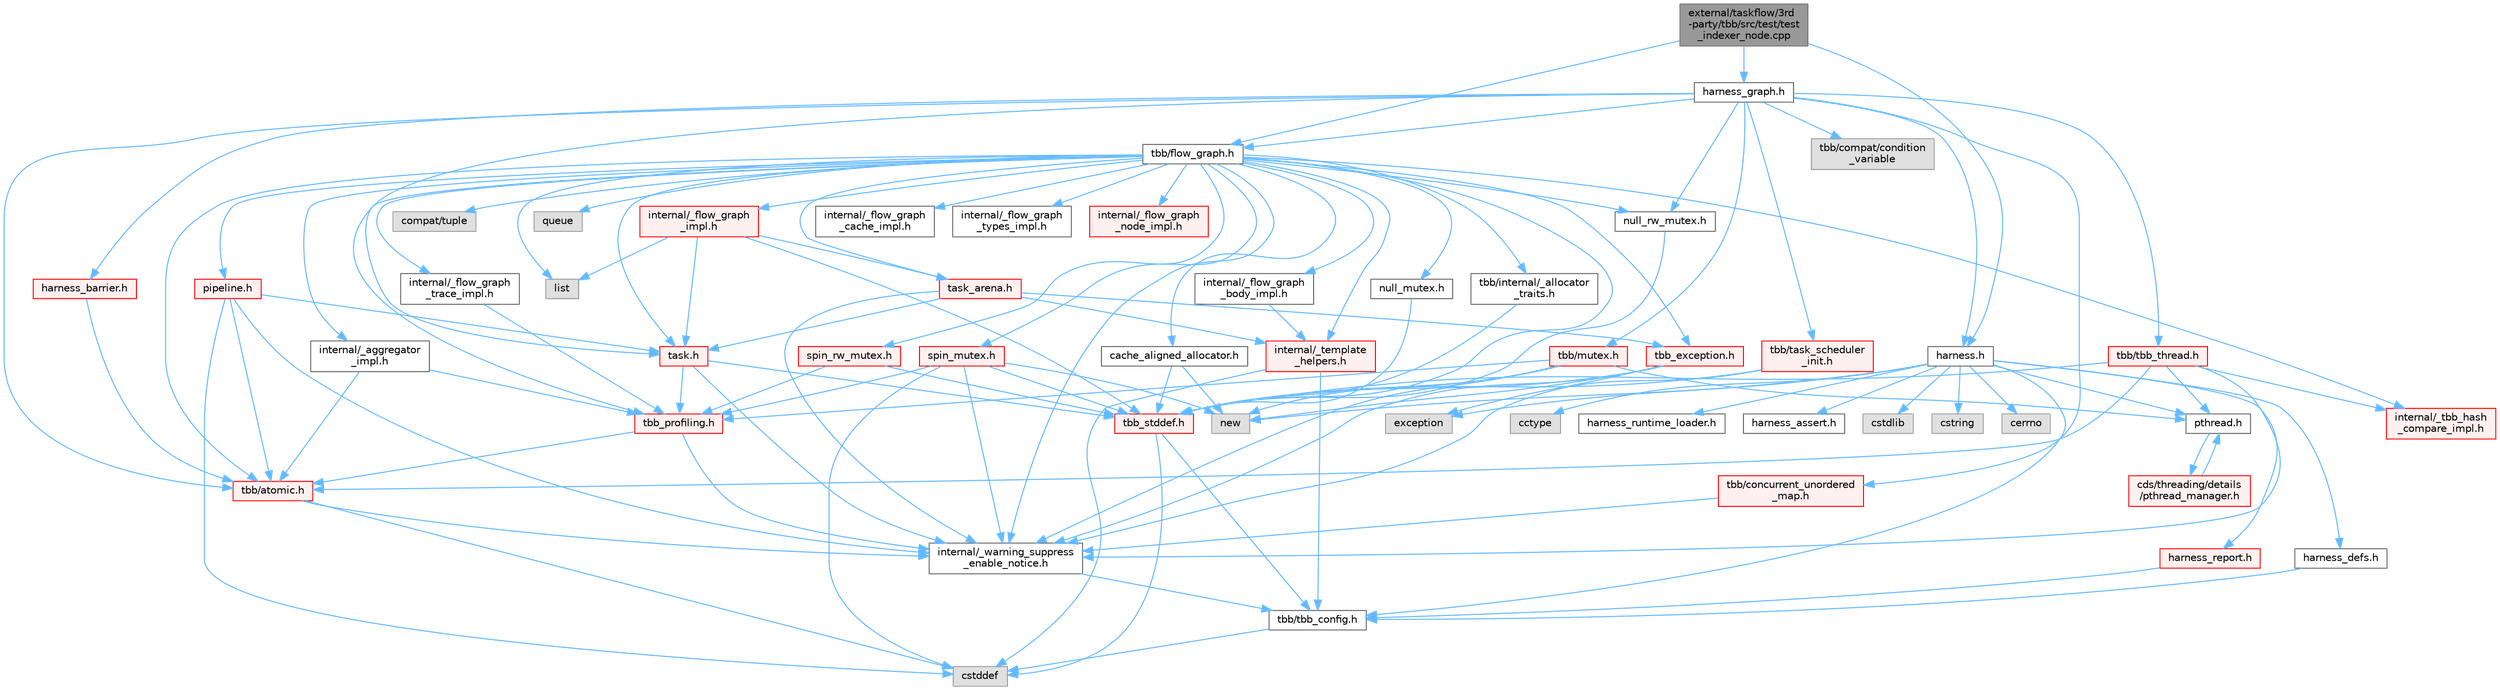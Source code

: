 digraph "external/taskflow/3rd-party/tbb/src/test/test_indexer_node.cpp"
{
 // LATEX_PDF_SIZE
  bgcolor="transparent";
  edge [fontname=Helvetica,fontsize=10,labelfontname=Helvetica,labelfontsize=10];
  node [fontname=Helvetica,fontsize=10,shape=box,height=0.2,width=0.4];
  Node1 [id="Node000001",label="external/taskflow/3rd\l-party/tbb/src/test/test\l_indexer_node.cpp",height=0.2,width=0.4,color="gray40", fillcolor="grey60", style="filled", fontcolor="black",tooltip=" "];
  Node1 -> Node2 [id="edge1_Node000001_Node000002",color="steelblue1",style="solid",tooltip=" "];
  Node2 [id="Node000002",label="harness.h",height=0.2,width=0.4,color="grey40", fillcolor="white", style="filled",URL="$harness_8h.html",tooltip=" "];
  Node2 -> Node3 [id="edge2_Node000002_Node000003",color="steelblue1",style="solid",tooltip=" "];
  Node3 [id="Node000003",label="tbb/tbb_config.h",height=0.2,width=0.4,color="grey40", fillcolor="white", style="filled",URL="$tbb__config_8h.html",tooltip=" "];
  Node3 -> Node4 [id="edge3_Node000003_Node000004",color="steelblue1",style="solid",tooltip=" "];
  Node4 [id="Node000004",label="cstddef",height=0.2,width=0.4,color="grey60", fillcolor="#E0E0E0", style="filled",tooltip=" "];
  Node2 -> Node5 [id="edge4_Node000002_Node000005",color="steelblue1",style="solid",tooltip=" "];
  Node5 [id="Node000005",label="harness_defs.h",height=0.2,width=0.4,color="grey40", fillcolor="white", style="filled",URL="$harness__defs_8h.html",tooltip=" "];
  Node5 -> Node3 [id="edge5_Node000005_Node000003",color="steelblue1",style="solid",tooltip=" "];
  Node2 -> Node6 [id="edge6_Node000002_Node000006",color="steelblue1",style="solid",tooltip=" "];
  Node6 [id="Node000006",label="cstdlib",height=0.2,width=0.4,color="grey60", fillcolor="#E0E0E0", style="filled",tooltip=" "];
  Node2 -> Node7 [id="edge7_Node000002_Node000007",color="steelblue1",style="solid",tooltip=" "];
  Node7 [id="Node000007",label="cstring",height=0.2,width=0.4,color="grey60", fillcolor="#E0E0E0", style="filled",tooltip=" "];
  Node2 -> Node8 [id="edge8_Node000002_Node000008",color="steelblue1",style="solid",tooltip=" "];
  Node8 [id="Node000008",label="cerrno",height=0.2,width=0.4,color="grey60", fillcolor="#E0E0E0", style="filled",tooltip=" "];
  Node2 -> Node9 [id="edge9_Node000002_Node000009",color="steelblue1",style="solid",tooltip=" "];
  Node9 [id="Node000009",label="cctype",height=0.2,width=0.4,color="grey60", fillcolor="#E0E0E0", style="filled",tooltip=" "];
  Node2 -> Node10 [id="edge10_Node000002_Node000010",color="steelblue1",style="solid",tooltip=" "];
  Node10 [id="Node000010",label="new",height=0.2,width=0.4,color="grey60", fillcolor="#E0E0E0", style="filled",tooltip=" "];
  Node2 -> Node11 [id="edge11_Node000002_Node000011",color="steelblue1",style="solid",tooltip=" "];
  Node11 [id="Node000011",label="pthread.h",height=0.2,width=0.4,color="grey40", fillcolor="white", style="filled",URL="$pthread_8h.html",tooltip=" "];
  Node11 -> Node12 [id="edge12_Node000011_Node000012",color="steelblue1",style="solid",tooltip=" "];
  Node12 [id="Node000012",label="cds/threading/details\l/pthread_manager.h",height=0.2,width=0.4,color="red", fillcolor="#FFF0F0", style="filled",URL="$pthread__manager_8h.html",tooltip=" "];
  Node12 -> Node11 [id="edge13_Node000012_Node000011",color="steelblue1",style="solid",tooltip=" "];
  Node2 -> Node57 [id="edge14_Node000002_Node000057",color="steelblue1",style="solid",tooltip=" "];
  Node57 [id="Node000057",label="harness_runtime_loader.h",height=0.2,width=0.4,color="grey40", fillcolor="white", style="filled",URL="$harness__runtime__loader_8h.html",tooltip=" "];
  Node2 -> Node58 [id="edge15_Node000002_Node000058",color="steelblue1",style="solid",tooltip=" "];
  Node58 [id="Node000058",label="harness_report.h",height=0.2,width=0.4,color="red", fillcolor="#FFF0F0", style="filled",URL="$harness__report_8h.html",tooltip=" "];
  Node58 -> Node3 [id="edge16_Node000058_Node000003",color="steelblue1",style="solid",tooltip=" "];
  Node2 -> Node24 [id="edge17_Node000002_Node000024",color="steelblue1",style="solid",tooltip=" "];
  Node24 [id="Node000024",label="exception",height=0.2,width=0.4,color="grey60", fillcolor="#E0E0E0", style="filled",tooltip=" "];
  Node2 -> Node61 [id="edge18_Node000002_Node000061",color="steelblue1",style="solid",tooltip=" "];
  Node61 [id="Node000061",label="harness_assert.h",height=0.2,width=0.4,color="grey40", fillcolor="white", style="filled",URL="$harness__assert_8h.html",tooltip=" "];
  Node1 -> Node62 [id="edge19_Node000001_Node000062",color="steelblue1",style="solid",tooltip=" "];
  Node62 [id="Node000062",label="harness_graph.h",height=0.2,width=0.4,color="grey40", fillcolor="white", style="filled",URL="$harness__graph_8h.html",tooltip=" "];
  Node62 -> Node2 [id="edge20_Node000062_Node000002",color="steelblue1",style="solid",tooltip=" "];
  Node62 -> Node63 [id="edge21_Node000062_Node000063",color="steelblue1",style="solid",tooltip=" "];
  Node63 [id="Node000063",label="harness_barrier.h",height=0.2,width=0.4,color="red", fillcolor="#FFF0F0", style="filled",URL="$harness__barrier_8h.html",tooltip=" "];
  Node63 -> Node64 [id="edge22_Node000063_Node000064",color="steelblue1",style="solid",tooltip=" "];
  Node64 [id="Node000064",label="tbb/atomic.h",height=0.2,width=0.4,color="red", fillcolor="#FFF0F0", style="filled",URL="$external_2taskflow_23rd-party_2tbb_2include_2tbb_2atomic_8h.html",tooltip=" "];
  Node64 -> Node66 [id="edge23_Node000064_Node000066",color="steelblue1",style="solid",tooltip=" "];
  Node66 [id="Node000066",label="internal/_warning_suppress\l_enable_notice.h",height=0.2,width=0.4,color="grey40", fillcolor="white", style="filled",URL="$__warning__suppress__enable__notice_8h.html",tooltip=" "];
  Node66 -> Node3 [id="edge24_Node000066_Node000003",color="steelblue1",style="solid",tooltip=" "];
  Node64 -> Node4 [id="edge25_Node000064_Node000004",color="steelblue1",style="solid",tooltip=" "];
  Node62 -> Node73 [id="edge26_Node000062_Node000073",color="steelblue1",style="solid",tooltip=" "];
  Node73 [id="Node000073",label="tbb/flow_graph.h",height=0.2,width=0.4,color="grey40", fillcolor="white", style="filled",URL="$flow__graph_8h.html",tooltip="The graph related classes and functions"];
  Node73 -> Node66 [id="edge27_Node000073_Node000066",color="steelblue1",style="solid",tooltip=" "];
  Node73 -> Node68 [id="edge28_Node000073_Node000068",color="steelblue1",style="solid",tooltip=" "];
  Node68 [id="Node000068",label="tbb_stddef.h",height=0.2,width=0.4,color="red", fillcolor="#FFF0F0", style="filled",URL="$tbb__stddef_8h.html",tooltip=" "];
  Node68 -> Node3 [id="edge29_Node000068_Node000003",color="steelblue1",style="solid",tooltip=" "];
  Node68 -> Node4 [id="edge30_Node000068_Node000004",color="steelblue1",style="solid",tooltip=" "];
  Node73 -> Node64 [id="edge31_Node000073_Node000064",color="steelblue1",style="solid",tooltip=" "];
  Node73 -> Node74 [id="edge32_Node000073_Node000074",color="steelblue1",style="solid",tooltip=" "];
  Node74 [id="Node000074",label="spin_mutex.h",height=0.2,width=0.4,color="red", fillcolor="#FFF0F0", style="filled",URL="$external_2taskflow_23rd-party_2tbb_2include_2tbb_2spin__mutex_8h.html",tooltip=" "];
  Node74 -> Node66 [id="edge33_Node000074_Node000066",color="steelblue1",style="solid",tooltip=" "];
  Node74 -> Node4 [id="edge34_Node000074_Node000004",color="steelblue1",style="solid",tooltip=" "];
  Node74 -> Node10 [id="edge35_Node000074_Node000010",color="steelblue1",style="solid",tooltip=" "];
  Node74 -> Node68 [id="edge36_Node000074_Node000068",color="steelblue1",style="solid",tooltip=" "];
  Node74 -> Node76 [id="edge37_Node000074_Node000076",color="steelblue1",style="solid",tooltip=" "];
  Node76 [id="Node000076",label="tbb_profiling.h",height=0.2,width=0.4,color="red", fillcolor="#FFF0F0", style="filled",URL="$tbb__profiling_8h.html",tooltip=" "];
  Node76 -> Node66 [id="edge38_Node000076_Node000066",color="steelblue1",style="solid",tooltip=" "];
  Node76 -> Node64 [id="edge39_Node000076_Node000064",color="steelblue1",style="solid",tooltip=" "];
  Node73 -> Node79 [id="edge40_Node000073_Node000079",color="steelblue1",style="solid",tooltip=" "];
  Node79 [id="Node000079",label="null_mutex.h",height=0.2,width=0.4,color="grey40", fillcolor="white", style="filled",URL="$external_2taskflow_23rd-party_2tbb_2include_2tbb_2null__mutex_8h.html",tooltip=" "];
  Node79 -> Node68 [id="edge41_Node000079_Node000068",color="steelblue1",style="solid",tooltip=" "];
  Node73 -> Node80 [id="edge42_Node000073_Node000080",color="steelblue1",style="solid",tooltip=" "];
  Node80 [id="Node000080",label="spin_rw_mutex.h",height=0.2,width=0.4,color="red", fillcolor="#FFF0F0", style="filled",URL="$spin__rw__mutex_8h.html",tooltip=" "];
  Node80 -> Node68 [id="edge43_Node000080_Node000068",color="steelblue1",style="solid",tooltip=" "];
  Node80 -> Node76 [id="edge44_Node000080_Node000076",color="steelblue1",style="solid",tooltip=" "];
  Node73 -> Node81 [id="edge45_Node000073_Node000081",color="steelblue1",style="solid",tooltip=" "];
  Node81 [id="Node000081",label="null_rw_mutex.h",height=0.2,width=0.4,color="grey40", fillcolor="white", style="filled",URL="$null__rw__mutex_8h.html",tooltip=" "];
  Node81 -> Node68 [id="edge46_Node000081_Node000068",color="steelblue1",style="solid",tooltip=" "];
  Node73 -> Node82 [id="edge47_Node000073_Node000082",color="steelblue1",style="solid",tooltip=" "];
  Node82 [id="Node000082",label="task.h",height=0.2,width=0.4,color="red", fillcolor="#FFF0F0", style="filled",URL="$task_8h.html",tooltip=" "];
  Node82 -> Node66 [id="edge48_Node000082_Node000066",color="steelblue1",style="solid",tooltip=" "];
  Node82 -> Node68 [id="edge49_Node000082_Node000068",color="steelblue1",style="solid",tooltip=" "];
  Node82 -> Node76 [id="edge50_Node000082_Node000076",color="steelblue1",style="solid",tooltip=" "];
  Node73 -> Node84 [id="edge51_Node000073_Node000084",color="steelblue1",style="solid",tooltip=" "];
  Node84 [id="Node000084",label="cache_aligned_allocator.h",height=0.2,width=0.4,color="grey40", fillcolor="white", style="filled",URL="$cache__aligned__allocator_8h.html",tooltip=" "];
  Node84 -> Node10 [id="edge52_Node000084_Node000010",color="steelblue1",style="solid",tooltip=" "];
  Node84 -> Node68 [id="edge53_Node000084_Node000068",color="steelblue1",style="solid",tooltip=" "];
  Node73 -> Node85 [id="edge54_Node000073_Node000085",color="steelblue1",style="solid",tooltip=" "];
  Node85 [id="Node000085",label="tbb_exception.h",height=0.2,width=0.4,color="red", fillcolor="#FFF0F0", style="filled",URL="$tbb__exception_8h.html",tooltip=" "];
  Node85 -> Node66 [id="edge55_Node000085_Node000066",color="steelblue1",style="solid",tooltip=" "];
  Node85 -> Node68 [id="edge56_Node000085_Node000068",color="steelblue1",style="solid",tooltip=" "];
  Node85 -> Node24 [id="edge57_Node000085_Node000024",color="steelblue1",style="solid",tooltip=" "];
  Node85 -> Node10 [id="edge58_Node000085_Node000010",color="steelblue1",style="solid",tooltip=" "];
  Node73 -> Node88 [id="edge59_Node000073_Node000088",color="steelblue1",style="solid",tooltip=" "];
  Node88 [id="Node000088",label="pipeline.h",height=0.2,width=0.4,color="red", fillcolor="#FFF0F0", style="filled",URL="$pipeline_8h.html",tooltip=" "];
  Node88 -> Node66 [id="edge60_Node000088_Node000066",color="steelblue1",style="solid",tooltip=" "];
  Node88 -> Node64 [id="edge61_Node000088_Node000064",color="steelblue1",style="solid",tooltip=" "];
  Node88 -> Node82 [id="edge62_Node000088_Node000082",color="steelblue1",style="solid",tooltip=" "];
  Node88 -> Node4 [id="edge63_Node000088_Node000004",color="steelblue1",style="solid",tooltip=" "];
  Node73 -> Node89 [id="edge64_Node000073_Node000089",color="steelblue1",style="solid",tooltip=" "];
  Node89 [id="Node000089",label="internal/_template\l_helpers.h",height=0.2,width=0.4,color="red", fillcolor="#FFF0F0", style="filled",URL="$__template__helpers_8h.html",tooltip=" "];
  Node89 -> Node4 [id="edge65_Node000089_Node000004",color="steelblue1",style="solid",tooltip=" "];
  Node89 -> Node3 [id="edge66_Node000089_Node000003",color="steelblue1",style="solid",tooltip=" "];
  Node73 -> Node90 [id="edge67_Node000073_Node000090",color="steelblue1",style="solid",tooltip=" "];
  Node90 [id="Node000090",label="internal/_aggregator\l_impl.h",height=0.2,width=0.4,color="grey40", fillcolor="white", style="filled",URL="$__aggregator__impl_8h.html",tooltip=" "];
  Node90 -> Node64 [id="edge68_Node000090_Node000064",color="steelblue1",style="solid",tooltip=" "];
  Node90 -> Node76 [id="edge69_Node000090_Node000076",color="steelblue1",style="solid",tooltip=" "];
  Node73 -> Node91 [id="edge70_Node000073_Node000091",color="steelblue1",style="solid",tooltip=" "];
  Node91 [id="Node000091",label="tbb/internal/_allocator\l_traits.h",height=0.2,width=0.4,color="grey40", fillcolor="white", style="filled",URL="$__allocator__traits_8h.html",tooltip=" "];
  Node91 -> Node68 [id="edge71_Node000091_Node000068",color="steelblue1",style="solid",tooltip=" "];
  Node73 -> Node76 [id="edge72_Node000073_Node000076",color="steelblue1",style="solid",tooltip=" "];
  Node73 -> Node92 [id="edge73_Node000073_Node000092",color="steelblue1",style="solid",tooltip=" "];
  Node92 [id="Node000092",label="task_arena.h",height=0.2,width=0.4,color="red", fillcolor="#FFF0F0", style="filled",URL="$task__arena_8h.html",tooltip=" "];
  Node92 -> Node66 [id="edge74_Node000092_Node000066",color="steelblue1",style="solid",tooltip=" "];
  Node92 -> Node82 [id="edge75_Node000092_Node000082",color="steelblue1",style="solid",tooltip=" "];
  Node92 -> Node85 [id="edge76_Node000092_Node000085",color="steelblue1",style="solid",tooltip=" "];
  Node92 -> Node89 [id="edge77_Node000092_Node000089",color="steelblue1",style="solid",tooltip=" "];
  Node73 -> Node93 [id="edge78_Node000073_Node000093",color="steelblue1",style="solid",tooltip=" "];
  Node93 [id="Node000093",label="compat/tuple",height=0.2,width=0.4,color="grey60", fillcolor="#E0E0E0", style="filled",tooltip=" "];
  Node73 -> Node94 [id="edge79_Node000073_Node000094",color="steelblue1",style="solid",tooltip=" "];
  Node94 [id="Node000094",label="list",height=0.2,width=0.4,color="grey60", fillcolor="#E0E0E0", style="filled",tooltip=" "];
  Node73 -> Node95 [id="edge80_Node000073_Node000095",color="steelblue1",style="solid",tooltip=" "];
  Node95 [id="Node000095",label="queue",height=0.2,width=0.4,color="grey60", fillcolor="#E0E0E0", style="filled",tooltip=" "];
  Node73 -> Node96 [id="edge81_Node000073_Node000096",color="steelblue1",style="solid",tooltip=" "];
  Node96 [id="Node000096",label="internal/_flow_graph\l_impl.h",height=0.2,width=0.4,color="red", fillcolor="#FFF0F0", style="filled",URL="$__flow__graph__impl_8h.html",tooltip=" "];
  Node96 -> Node68 [id="edge82_Node000096_Node000068",color="steelblue1",style="solid",tooltip=" "];
  Node96 -> Node82 [id="edge83_Node000096_Node000082",color="steelblue1",style="solid",tooltip=" "];
  Node96 -> Node92 [id="edge84_Node000096_Node000092",color="steelblue1",style="solid",tooltip=" "];
  Node96 -> Node94 [id="edge85_Node000096_Node000094",color="steelblue1",style="solid",tooltip=" "];
  Node73 -> Node98 [id="edge86_Node000073_Node000098",color="steelblue1",style="solid",tooltip=" "];
  Node98 [id="Node000098",label="internal/_flow_graph\l_trace_impl.h",height=0.2,width=0.4,color="grey40", fillcolor="white", style="filled",URL="$__flow__graph__trace__impl_8h.html",tooltip=" "];
  Node98 -> Node76 [id="edge87_Node000098_Node000076",color="steelblue1",style="solid",tooltip=" "];
  Node73 -> Node99 [id="edge88_Node000073_Node000099",color="steelblue1",style="solid",tooltip=" "];
  Node99 [id="Node000099",label="internal/_tbb_hash\l_compare_impl.h",height=0.2,width=0.4,color="red", fillcolor="#FFF0F0", style="filled",URL="$__tbb__hash__compare__impl_8h.html",tooltip=" "];
  Node73 -> Node100 [id="edge89_Node000073_Node000100",color="steelblue1",style="solid",tooltip=" "];
  Node100 [id="Node000100",label="internal/_flow_graph\l_body_impl.h",height=0.2,width=0.4,color="grey40", fillcolor="white", style="filled",URL="$__flow__graph__body__impl_8h.html",tooltip=" "];
  Node100 -> Node89 [id="edge90_Node000100_Node000089",color="steelblue1",style="solid",tooltip=" "];
  Node73 -> Node101 [id="edge91_Node000073_Node000101",color="steelblue1",style="solid",tooltip=" "];
  Node101 [id="Node000101",label="internal/_flow_graph\l_cache_impl.h",height=0.2,width=0.4,color="grey40", fillcolor="white", style="filled",URL="$__flow__graph__cache__impl_8h.html",tooltip=" "];
  Node73 -> Node102 [id="edge92_Node000073_Node000102",color="steelblue1",style="solid",tooltip=" "];
  Node102 [id="Node000102",label="internal/_flow_graph\l_types_impl.h",height=0.2,width=0.4,color="grey40", fillcolor="white", style="filled",URL="$__flow__graph__types__impl_8h.html",tooltip=" "];
  Node73 -> Node103 [id="edge93_Node000073_Node000103",color="steelblue1",style="solid",tooltip=" "];
  Node103 [id="Node000103",label="internal/_flow_graph\l_node_impl.h",height=0.2,width=0.4,color="red", fillcolor="#FFF0F0", style="filled",URL="$__flow__graph__node__impl_8h.html",tooltip=" "];
  Node62 -> Node81 [id="edge94_Node000062_Node000081",color="steelblue1",style="solid",tooltip=" "];
  Node62 -> Node64 [id="edge95_Node000062_Node000064",color="steelblue1",style="solid",tooltip=" "];
  Node62 -> Node105 [id="edge96_Node000062_Node000105",color="steelblue1",style="solid",tooltip=" "];
  Node105 [id="Node000105",label="tbb/concurrent_unordered\l_map.h",height=0.2,width=0.4,color="red", fillcolor="#FFF0F0", style="filled",URL="$concurrent__unordered__map_8h.html",tooltip=" "];
  Node105 -> Node66 [id="edge97_Node000105_Node000066",color="steelblue1",style="solid",tooltip=" "];
  Node62 -> Node82 [id="edge98_Node000062_Node000082",color="steelblue1",style="solid",tooltip=" "];
  Node62 -> Node109 [id="edge99_Node000062_Node000109",color="steelblue1",style="solid",tooltip=" "];
  Node109 [id="Node000109",label="tbb/task_scheduler\l_init.h",height=0.2,width=0.4,color="red", fillcolor="#FFF0F0", style="filled",URL="$task__scheduler__init_8h.html",tooltip=" "];
  Node109 -> Node66 [id="edge100_Node000109_Node000066",color="steelblue1",style="solid",tooltip=" "];
  Node109 -> Node68 [id="edge101_Node000109_Node000068",color="steelblue1",style="solid",tooltip=" "];
  Node62 -> Node111 [id="edge102_Node000062_Node000111",color="steelblue1",style="solid",tooltip=" "];
  Node111 [id="Node000111",label="tbb/compat/condition\l_variable",height=0.2,width=0.4,color="grey60", fillcolor="#E0E0E0", style="filled",tooltip=" "];
  Node62 -> Node112 [id="edge103_Node000062_Node000112",color="steelblue1",style="solid",tooltip=" "];
  Node112 [id="Node000112",label="tbb/mutex.h",height=0.2,width=0.4,color="red", fillcolor="#FFF0F0", style="filled",URL="$mutex_8h.html",tooltip=" "];
  Node112 -> Node66 [id="edge104_Node000112_Node000066",color="steelblue1",style="solid",tooltip=" "];
  Node112 -> Node11 [id="edge105_Node000112_Node000011",color="steelblue1",style="solid",tooltip=" "];
  Node112 -> Node10 [id="edge106_Node000112_Node000010",color="steelblue1",style="solid",tooltip=" "];
  Node112 -> Node68 [id="edge107_Node000112_Node000068",color="steelblue1",style="solid",tooltip=" "];
  Node112 -> Node76 [id="edge108_Node000112_Node000076",color="steelblue1",style="solid",tooltip=" "];
  Node62 -> Node113 [id="edge109_Node000062_Node000113",color="steelblue1",style="solid",tooltip=" "];
  Node113 [id="Node000113",label="tbb/tbb_thread.h",height=0.2,width=0.4,color="red", fillcolor="#FFF0F0", style="filled",URL="$tbb__thread_8h.html",tooltip=" "];
  Node113 -> Node66 [id="edge110_Node000113_Node000066",color="steelblue1",style="solid",tooltip=" "];
  Node113 -> Node68 [id="edge111_Node000113_Node000068",color="steelblue1",style="solid",tooltip=" "];
  Node113 -> Node11 [id="edge112_Node000113_Node000011",color="steelblue1",style="solid",tooltip=" "];
  Node113 -> Node64 [id="edge113_Node000113_Node000064",color="steelblue1",style="solid",tooltip=" "];
  Node113 -> Node99 [id="edge114_Node000113_Node000099",color="steelblue1",style="solid",tooltip=" "];
  Node1 -> Node73 [id="edge115_Node000001_Node000073",color="steelblue1",style="solid",tooltip=" "];
}
